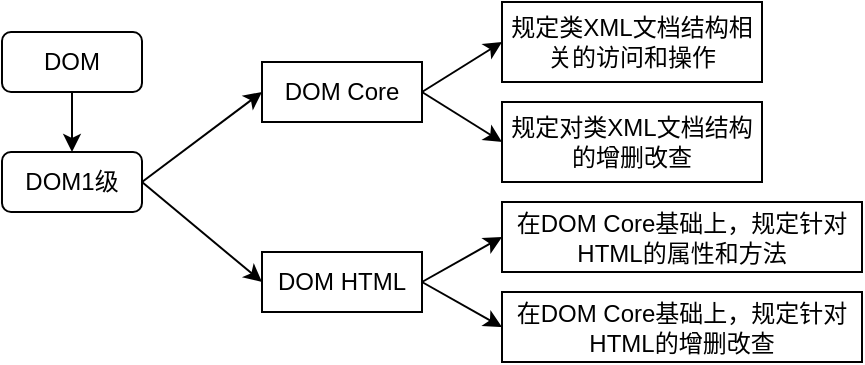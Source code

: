 <mxfile version="14.0.4" type="github">
  <diagram id="Q89y7Z0jrOY_SJ53BKr0" name="第 1 页">
    <mxGraphModel dx="786" dy="440" grid="1" gridSize="10" guides="1" tooltips="1" connect="1" arrows="1" fold="1" page="1" pageScale="1" pageWidth="827" pageHeight="1169" math="0" shadow="0">
      <root>
        <mxCell id="0" />
        <mxCell id="1" parent="0" />
        <mxCell id="q12H7q9uytlVfHSGJCnB-4" style="edgeStyle=orthogonalEdgeStyle;rounded=0;orthogonalLoop=1;jettySize=auto;html=1;exitX=0.5;exitY=1;exitDx=0;exitDy=0;entryX=0.5;entryY=0;entryDx=0;entryDy=0;" edge="1" parent="1" source="q12H7q9uytlVfHSGJCnB-1" target="q12H7q9uytlVfHSGJCnB-3">
          <mxGeometry relative="1" as="geometry" />
        </mxCell>
        <mxCell id="q12H7q9uytlVfHSGJCnB-1" value="DOM" style="rounded=1;whiteSpace=wrap;html=1;" vertex="1" parent="1">
          <mxGeometry x="70" y="20" width="70" height="30" as="geometry" />
        </mxCell>
        <mxCell id="q12H7q9uytlVfHSGJCnB-7" style="rounded=0;orthogonalLoop=1;jettySize=auto;html=1;exitX=1;exitY=0.5;exitDx=0;exitDy=0;entryX=0;entryY=0.5;entryDx=0;entryDy=0;" edge="1" parent="1" source="q12H7q9uytlVfHSGJCnB-3" target="q12H7q9uytlVfHSGJCnB-5">
          <mxGeometry relative="1" as="geometry" />
        </mxCell>
        <mxCell id="q12H7q9uytlVfHSGJCnB-8" style="edgeStyle=none;rounded=0;orthogonalLoop=1;jettySize=auto;html=1;exitX=1;exitY=0.5;exitDx=0;exitDy=0;entryX=0;entryY=0.5;entryDx=0;entryDy=0;" edge="1" parent="1" source="q12H7q9uytlVfHSGJCnB-3" target="q12H7q9uytlVfHSGJCnB-6">
          <mxGeometry relative="1" as="geometry" />
        </mxCell>
        <mxCell id="q12H7q9uytlVfHSGJCnB-3" value="DOM1级" style="rounded=1;whiteSpace=wrap;html=1;" vertex="1" parent="1">
          <mxGeometry x="70" y="80" width="70" height="30" as="geometry" />
        </mxCell>
        <mxCell id="q12H7q9uytlVfHSGJCnB-15" style="edgeStyle=none;rounded=0;orthogonalLoop=1;jettySize=auto;html=1;exitX=1;exitY=0.5;exitDx=0;exitDy=0;entryX=0;entryY=0.5;entryDx=0;entryDy=0;" edge="1" parent="1" source="q12H7q9uytlVfHSGJCnB-5" target="q12H7q9uytlVfHSGJCnB-13">
          <mxGeometry relative="1" as="geometry" />
        </mxCell>
        <mxCell id="q12H7q9uytlVfHSGJCnB-18" style="edgeStyle=none;rounded=0;orthogonalLoop=1;jettySize=auto;html=1;exitX=1;exitY=0.5;exitDx=0;exitDy=0;entryX=0;entryY=0.5;entryDx=0;entryDy=0;" edge="1" parent="1" source="q12H7q9uytlVfHSGJCnB-5" target="q12H7q9uytlVfHSGJCnB-16">
          <mxGeometry relative="1" as="geometry" />
        </mxCell>
        <mxCell id="q12H7q9uytlVfHSGJCnB-5" value="DOM Core" style="rounded=0;whiteSpace=wrap;html=1;" vertex="1" parent="1">
          <mxGeometry x="200" y="35" width="80" height="30" as="geometry" />
        </mxCell>
        <mxCell id="q12H7q9uytlVfHSGJCnB-12" style="edgeStyle=none;rounded=0;orthogonalLoop=1;jettySize=auto;html=1;exitX=1;exitY=0.5;exitDx=0;exitDy=0;entryX=0;entryY=0.5;entryDx=0;entryDy=0;" edge="1" parent="1" source="q12H7q9uytlVfHSGJCnB-6" target="q12H7q9uytlVfHSGJCnB-11">
          <mxGeometry relative="1" as="geometry" />
        </mxCell>
        <mxCell id="q12H7q9uytlVfHSGJCnB-20" style="edgeStyle=none;rounded=0;orthogonalLoop=1;jettySize=auto;html=1;exitX=1;exitY=0.5;exitDx=0;exitDy=0;entryX=0;entryY=0.5;entryDx=0;entryDy=0;" edge="1" parent="1" source="q12H7q9uytlVfHSGJCnB-6" target="q12H7q9uytlVfHSGJCnB-19">
          <mxGeometry relative="1" as="geometry" />
        </mxCell>
        <mxCell id="q12H7q9uytlVfHSGJCnB-6" value="DOM HTML" style="rounded=0;whiteSpace=wrap;html=1;" vertex="1" parent="1">
          <mxGeometry x="200" y="130" width="80" height="30" as="geometry" />
        </mxCell>
        <mxCell id="q12H7q9uytlVfHSGJCnB-11" value="在DOM Core基础上，规定针对HTML的属性和方法" style="rounded=0;whiteSpace=wrap;html=1;" vertex="1" parent="1">
          <mxGeometry x="320" y="105" width="180" height="35" as="geometry" />
        </mxCell>
        <mxCell id="q12H7q9uytlVfHSGJCnB-13" value="规定类XML文档结构相关的访问和操作" style="rounded=0;whiteSpace=wrap;html=1;" vertex="1" parent="1">
          <mxGeometry x="320" y="5" width="130" height="40" as="geometry" />
        </mxCell>
        <mxCell id="q12H7q9uytlVfHSGJCnB-16" value="规定对类XML文档结构的增删改查" style="rounded=0;whiteSpace=wrap;html=1;" vertex="1" parent="1">
          <mxGeometry x="320" y="55" width="130" height="40" as="geometry" />
        </mxCell>
        <mxCell id="q12H7q9uytlVfHSGJCnB-19" value="在DOM Core基础上，规定针对HTML的增删改查" style="rounded=0;whiteSpace=wrap;html=1;" vertex="1" parent="1">
          <mxGeometry x="320" y="150" width="180" height="35" as="geometry" />
        </mxCell>
      </root>
    </mxGraphModel>
  </diagram>
</mxfile>
